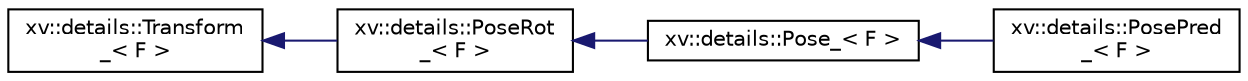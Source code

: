 digraph "Graphical Class Hierarchy"
{
  edge [fontname="Helvetica",fontsize="10",labelfontname="Helvetica",labelfontsize="10"];
  node [fontname="Helvetica",fontsize="10",shape=record];
  rankdir="LR";
  Node1 [label="xv::details::Transform\l_\< F \>",height=0.2,width=0.4,color="black", fillcolor="white", style="filled",URL="$classxv_1_1details_1_1Transform__.html"];
  Node1 -> Node2 [dir="back",color="midnightblue",fontsize="10",style="solid",fontname="Helvetica"];
  Node2 [label="xv::details::PoseRot\l_\< F \>",height=0.2,width=0.4,color="black", fillcolor="white", style="filled",URL="$classxv_1_1details_1_1PoseRot__.html"];
  Node2 -> Node3 [dir="back",color="midnightblue",fontsize="10",style="solid",fontname="Helvetica"];
  Node3 [label="xv::details::Pose_\< F \>",height=0.2,width=0.4,color="black", fillcolor="white", style="filled",URL="$classxv_1_1details_1_1Pose__.html"];
  Node3 -> Node4 [dir="back",color="midnightblue",fontsize="10",style="solid",fontname="Helvetica"];
  Node4 [label="xv::details::PosePred\l_\< F \>",height=0.2,width=0.4,color="black", fillcolor="white", style="filled",URL="$classxv_1_1details_1_1PosePred__.html"];
}
